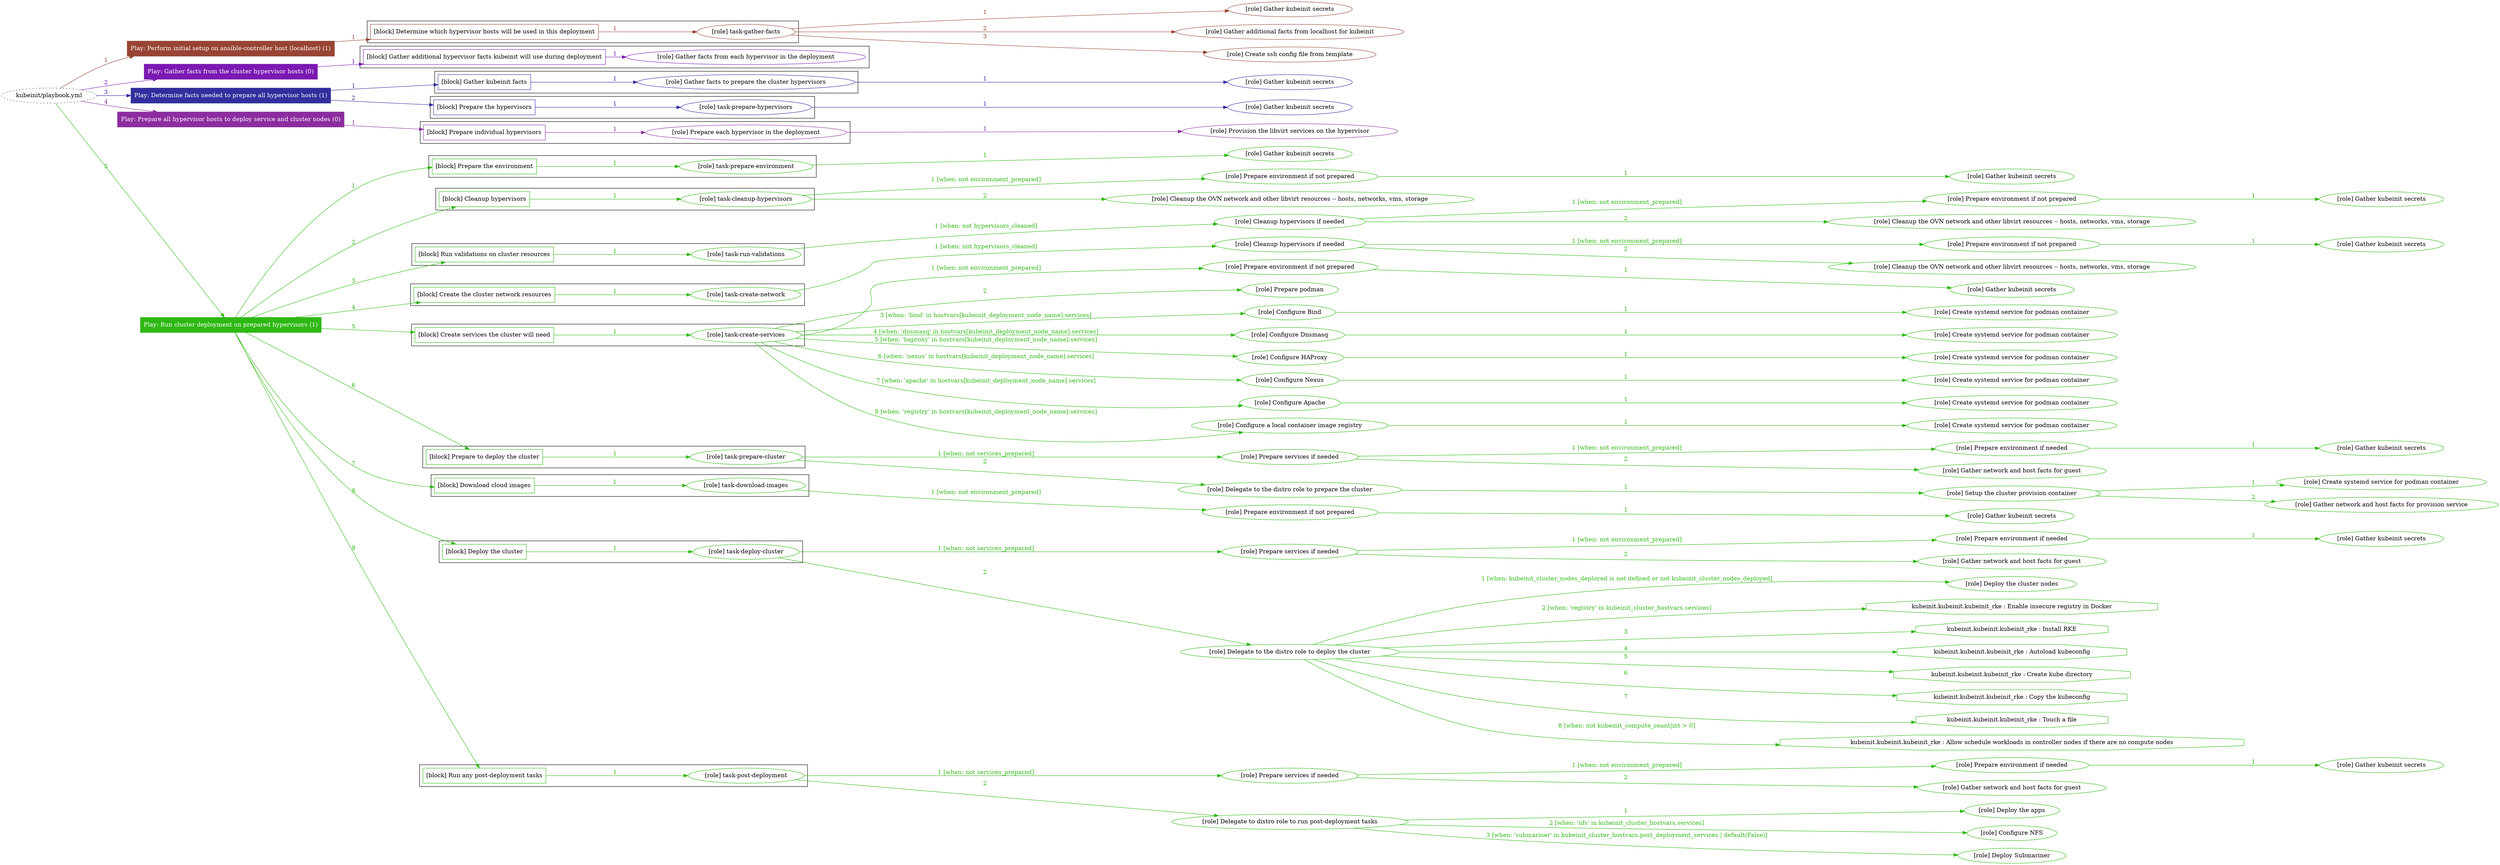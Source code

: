 digraph {
	graph [concentrate=true ordering=in rankdir=LR ratio=fill]
	edge [esep=5 sep=10]
	"kubeinit/playbook.yml" [URL="/home/runner/work/kubeinit/kubeinit/kubeinit/playbook.yml" id=playbook_7bf3ae26 style=dotted]
	play_822765d7 [label="Play: Perform initial setup on ansible-controller host (localhost) (1)" URL="/home/runner/work/kubeinit/kubeinit/kubeinit/playbook.yml" color="#984434" fontcolor="#ffffff" id=play_822765d7 shape=box style=filled tooltip=localhost]
	"kubeinit/playbook.yml" -> play_822765d7 [label="1 " color="#984434" fontcolor="#984434" id=edge_707c1a95 labeltooltip="1 " tooltip="1 "]
	subgraph "Gather kubeinit secrets" {
		role_5659953a [label="[role] Gather kubeinit secrets" URL="/home/runner/.ansible/collections/ansible_collections/kubeinit/kubeinit/roles/kubeinit_prepare/tasks/build_hypervisors_group.yml" color="#984434" id=role_5659953a tooltip="Gather kubeinit secrets"]
	}
	subgraph "Gather additional facts from localhost for kubeinit" {
		role_e5b82abc [label="[role] Gather additional facts from localhost for kubeinit" URL="/home/runner/.ansible/collections/ansible_collections/kubeinit/kubeinit/roles/kubeinit_prepare/tasks/build_hypervisors_group.yml" color="#984434" id=role_e5b82abc tooltip="Gather additional facts from localhost for kubeinit"]
	}
	subgraph "Create ssh config file from template" {
		role_b6ea9abd [label="[role] Create ssh config file from template" URL="/home/runner/.ansible/collections/ansible_collections/kubeinit/kubeinit/roles/kubeinit_prepare/tasks/build_hypervisors_group.yml" color="#984434" id=role_b6ea9abd tooltip="Create ssh config file from template"]
	}
	subgraph "task-gather-facts" {
		role_0cf06ae4 [label="[role] task-gather-facts" URL="/home/runner/work/kubeinit/kubeinit/kubeinit/playbook.yml" color="#984434" id=role_0cf06ae4 tooltip="task-gather-facts"]
		role_0cf06ae4 -> role_5659953a [label="1 " color="#984434" fontcolor="#984434" id=edge_2796cd61 labeltooltip="1 " tooltip="1 "]
		role_0cf06ae4 -> role_e5b82abc [label="2 " color="#984434" fontcolor="#984434" id=edge_a49305b9 labeltooltip="2 " tooltip="2 "]
		role_0cf06ae4 -> role_b6ea9abd [label="3 " color="#984434" fontcolor="#984434" id=edge_da5aaaba labeltooltip="3 " tooltip="3 "]
	}
	subgraph "Play: Perform initial setup on ansible-controller host (localhost) (1)" {
		play_822765d7 -> block_eb79b799 [label=1 color="#984434" fontcolor="#984434" id=edge_61fcd506 labeltooltip=1 tooltip=1]
		subgraph cluster_block_eb79b799 {
			block_eb79b799 [label="[block] Determine which hypervisor hosts will be used in this deployment" URL="/home/runner/work/kubeinit/kubeinit/kubeinit/playbook.yml" color="#984434" id=block_eb79b799 labeltooltip="Determine which hypervisor hosts will be used in this deployment" shape=box tooltip="Determine which hypervisor hosts will be used in this deployment"]
			block_eb79b799 -> role_0cf06ae4 [label="1 " color="#984434" fontcolor="#984434" id=edge_5b531d27 labeltooltip="1 " tooltip="1 "]
		}
	}
	play_71bed786 [label="Play: Gather facts from the cluster hypervisor hosts (0)" URL="/home/runner/work/kubeinit/kubeinit/kubeinit/playbook.yml" color="#7b19b3" fontcolor="#ffffff" id=play_71bed786 shape=box style=filled tooltip="Play: Gather facts from the cluster hypervisor hosts (0)"]
	"kubeinit/playbook.yml" -> play_71bed786 [label="2 " color="#7b19b3" fontcolor="#7b19b3" id=edge_1092fa7c labeltooltip="2 " tooltip="2 "]
	subgraph "Gather facts from each hypervisor in the deployment" {
		role_55b0519b [label="[role] Gather facts from each hypervisor in the deployment" URL="/home/runner/work/kubeinit/kubeinit/kubeinit/playbook.yml" color="#7b19b3" id=role_55b0519b tooltip="Gather facts from each hypervisor in the deployment"]
	}
	subgraph "Play: Gather facts from the cluster hypervisor hosts (0)" {
		play_71bed786 -> block_c5a12b3f [label=1 color="#7b19b3" fontcolor="#7b19b3" id=edge_d42995e7 labeltooltip=1 tooltip=1]
		subgraph cluster_block_c5a12b3f {
			block_c5a12b3f [label="[block] Gather additional hypervisor facts kubeinit will use during deployment" URL="/home/runner/work/kubeinit/kubeinit/kubeinit/playbook.yml" color="#7b19b3" id=block_c5a12b3f labeltooltip="Gather additional hypervisor facts kubeinit will use during deployment" shape=box tooltip="Gather additional hypervisor facts kubeinit will use during deployment"]
			block_c5a12b3f -> role_55b0519b [label="1 " color="#7b19b3" fontcolor="#7b19b3" id=edge_05c6867a labeltooltip="1 " tooltip="1 "]
		}
	}
	play_4bc45b15 [label="Play: Determine facts needed to prepare all hypervisor hosts (1)" URL="/home/runner/work/kubeinit/kubeinit/kubeinit/playbook.yml" color="#312f9d" fontcolor="#ffffff" id=play_4bc45b15 shape=box style=filled tooltip=localhost]
	"kubeinit/playbook.yml" -> play_4bc45b15 [label="3 " color="#312f9d" fontcolor="#312f9d" id=edge_fd67c970 labeltooltip="3 " tooltip="3 "]
	subgraph "Gather kubeinit secrets" {
		role_004fde13 [label="[role] Gather kubeinit secrets" URL="/home/runner/.ansible/collections/ansible_collections/kubeinit/kubeinit/roles/kubeinit_prepare/tasks/gather_kubeinit_facts.yml" color="#312f9d" id=role_004fde13 tooltip="Gather kubeinit secrets"]
	}
	subgraph "Gather facts to prepare the cluster hypervisors" {
		role_739dba73 [label="[role] Gather facts to prepare the cluster hypervisors" URL="/home/runner/work/kubeinit/kubeinit/kubeinit/playbook.yml" color="#312f9d" id=role_739dba73 tooltip="Gather facts to prepare the cluster hypervisors"]
		role_739dba73 -> role_004fde13 [label="1 " color="#312f9d" fontcolor="#312f9d" id=edge_666a5e7d labeltooltip="1 " tooltip="1 "]
	}
	subgraph "Gather kubeinit secrets" {
		role_67b56c1f [label="[role] Gather kubeinit secrets" URL="/home/runner/.ansible/collections/ansible_collections/kubeinit/kubeinit/roles/kubeinit_prepare/tasks/gather_kubeinit_facts.yml" color="#312f9d" id=role_67b56c1f tooltip="Gather kubeinit secrets"]
	}
	subgraph "task-prepare-hypervisors" {
		role_26125d4c [label="[role] task-prepare-hypervisors" URL="/home/runner/work/kubeinit/kubeinit/kubeinit/playbook.yml" color="#312f9d" id=role_26125d4c tooltip="task-prepare-hypervisors"]
		role_26125d4c -> role_67b56c1f [label="1 " color="#312f9d" fontcolor="#312f9d" id=edge_32097fef labeltooltip="1 " tooltip="1 "]
	}
	subgraph "Play: Determine facts needed to prepare all hypervisor hosts (1)" {
		play_4bc45b15 -> block_af86c4d7 [label=1 color="#312f9d" fontcolor="#312f9d" id=edge_aa252fe2 labeltooltip=1 tooltip=1]
		subgraph cluster_block_af86c4d7 {
			block_af86c4d7 [label="[block] Gather kubeinit facts" URL="/home/runner/work/kubeinit/kubeinit/kubeinit/playbook.yml" color="#312f9d" id=block_af86c4d7 labeltooltip="Gather kubeinit facts" shape=box tooltip="Gather kubeinit facts"]
			block_af86c4d7 -> role_739dba73 [label="1 " color="#312f9d" fontcolor="#312f9d" id=edge_58e6e885 labeltooltip="1 " tooltip="1 "]
		}
		play_4bc45b15 -> block_43bb15e0 [label=2 color="#312f9d" fontcolor="#312f9d" id=edge_8434be8b labeltooltip=2 tooltip=2]
		subgraph cluster_block_43bb15e0 {
			block_43bb15e0 [label="[block] Prepare the hypervisors" URL="/home/runner/work/kubeinit/kubeinit/kubeinit/playbook.yml" color="#312f9d" id=block_43bb15e0 labeltooltip="Prepare the hypervisors" shape=box tooltip="Prepare the hypervisors"]
			block_43bb15e0 -> role_26125d4c [label="1 " color="#312f9d" fontcolor="#312f9d" id=edge_52ceedc1 labeltooltip="1 " tooltip="1 "]
		}
	}
	play_e1887504 [label="Play: Prepare all hypervisor hosts to deploy service and cluster nodes (0)" URL="/home/runner/work/kubeinit/kubeinit/kubeinit/playbook.yml" color="#8c2d9f" fontcolor="#ffffff" id=play_e1887504 shape=box style=filled tooltip="Play: Prepare all hypervisor hosts to deploy service and cluster nodes (0)"]
	"kubeinit/playbook.yml" -> play_e1887504 [label="4 " color="#8c2d9f" fontcolor="#8c2d9f" id=edge_cbb065b3 labeltooltip="4 " tooltip="4 "]
	subgraph "Provision the libvirt services on the hypervisor" {
		role_63a1be7c [label="[role] Provision the libvirt services on the hypervisor" URL="/home/runner/.ansible/collections/ansible_collections/kubeinit/kubeinit/roles/kubeinit_prepare/tasks/prepare_hypervisor.yml" color="#8c2d9f" id=role_63a1be7c tooltip="Provision the libvirt services on the hypervisor"]
	}
	subgraph "Prepare each hypervisor in the deployment" {
		role_fedba0ab [label="[role] Prepare each hypervisor in the deployment" URL="/home/runner/work/kubeinit/kubeinit/kubeinit/playbook.yml" color="#8c2d9f" id=role_fedba0ab tooltip="Prepare each hypervisor in the deployment"]
		role_fedba0ab -> role_63a1be7c [label="1 " color="#8c2d9f" fontcolor="#8c2d9f" id=edge_b8a42d6d labeltooltip="1 " tooltip="1 "]
	}
	subgraph "Play: Prepare all hypervisor hosts to deploy service and cluster nodes (0)" {
		play_e1887504 -> block_89dc8167 [label=1 color="#8c2d9f" fontcolor="#8c2d9f" id=edge_aee43f15 labeltooltip=1 tooltip=1]
		subgraph cluster_block_89dc8167 {
			block_89dc8167 [label="[block] Prepare individual hypervisors" URL="/home/runner/work/kubeinit/kubeinit/kubeinit/playbook.yml" color="#8c2d9f" id=block_89dc8167 labeltooltip="Prepare individual hypervisors" shape=box tooltip="Prepare individual hypervisors"]
			block_89dc8167 -> role_fedba0ab [label="1 " color="#8c2d9f" fontcolor="#8c2d9f" id=edge_e0bcd46d labeltooltip="1 " tooltip="1 "]
		}
	}
	play_92a95f73 [label="Play: Run cluster deployment on prepared hypervisors (1)" URL="/home/runner/work/kubeinit/kubeinit/kubeinit/playbook.yml" color="#2eb814" fontcolor="#ffffff" id=play_92a95f73 shape=box style=filled tooltip=localhost]
	"kubeinit/playbook.yml" -> play_92a95f73 [label="5 " color="#2eb814" fontcolor="#2eb814" id=edge_11a2bc71 labeltooltip="5 " tooltip="5 "]
	subgraph "Gather kubeinit secrets" {
		role_62a145e8 [label="[role] Gather kubeinit secrets" URL="/home/runner/.ansible/collections/ansible_collections/kubeinit/kubeinit/roles/kubeinit_prepare/tasks/gather_kubeinit_facts.yml" color="#2eb814" id=role_62a145e8 tooltip="Gather kubeinit secrets"]
	}
	subgraph "task-prepare-environment" {
		role_fe79164c [label="[role] task-prepare-environment" URL="/home/runner/work/kubeinit/kubeinit/kubeinit/playbook.yml" color="#2eb814" id=role_fe79164c tooltip="task-prepare-environment"]
		role_fe79164c -> role_62a145e8 [label="1 " color="#2eb814" fontcolor="#2eb814" id=edge_68383540 labeltooltip="1 " tooltip="1 "]
	}
	subgraph "Gather kubeinit secrets" {
		role_b100c48f [label="[role] Gather kubeinit secrets" URL="/home/runner/.ansible/collections/ansible_collections/kubeinit/kubeinit/roles/kubeinit_prepare/tasks/gather_kubeinit_facts.yml" color="#2eb814" id=role_b100c48f tooltip="Gather kubeinit secrets"]
	}
	subgraph "Prepare environment if not prepared" {
		role_708ed0ed [label="[role] Prepare environment if not prepared" URL="/home/runner/.ansible/collections/ansible_collections/kubeinit/kubeinit/roles/kubeinit_prepare/tasks/cleanup_hypervisors.yml" color="#2eb814" id=role_708ed0ed tooltip="Prepare environment if not prepared"]
		role_708ed0ed -> role_b100c48f [label="1 " color="#2eb814" fontcolor="#2eb814" id=edge_7ca73001 labeltooltip="1 " tooltip="1 "]
	}
	subgraph "Cleanup the OVN network and other libvirt resources -- hosts, networks, vms, storage" {
		role_02c03abc [label="[role] Cleanup the OVN network and other libvirt resources -- hosts, networks, vms, storage" URL="/home/runner/.ansible/collections/ansible_collections/kubeinit/kubeinit/roles/kubeinit_prepare/tasks/cleanup_hypervisors.yml" color="#2eb814" id=role_02c03abc tooltip="Cleanup the OVN network and other libvirt resources -- hosts, networks, vms, storage"]
	}
	subgraph "task-cleanup-hypervisors" {
		role_1c09fcb7 [label="[role] task-cleanup-hypervisors" URL="/home/runner/work/kubeinit/kubeinit/kubeinit/playbook.yml" color="#2eb814" id=role_1c09fcb7 tooltip="task-cleanup-hypervisors"]
		role_1c09fcb7 -> role_708ed0ed [label="1 [when: not environment_prepared]" color="#2eb814" fontcolor="#2eb814" id=edge_84929aa0 labeltooltip="1 [when: not environment_prepared]" tooltip="1 [when: not environment_prepared]"]
		role_1c09fcb7 -> role_02c03abc [label="2 " color="#2eb814" fontcolor="#2eb814" id=edge_7f7d442c labeltooltip="2 " tooltip="2 "]
	}
	subgraph "Gather kubeinit secrets" {
		role_bdbc4c3c [label="[role] Gather kubeinit secrets" URL="/home/runner/.ansible/collections/ansible_collections/kubeinit/kubeinit/roles/kubeinit_prepare/tasks/gather_kubeinit_facts.yml" color="#2eb814" id=role_bdbc4c3c tooltip="Gather kubeinit secrets"]
	}
	subgraph "Prepare environment if not prepared" {
		role_da415974 [label="[role] Prepare environment if not prepared" URL="/home/runner/.ansible/collections/ansible_collections/kubeinit/kubeinit/roles/kubeinit_prepare/tasks/cleanup_hypervisors.yml" color="#2eb814" id=role_da415974 tooltip="Prepare environment if not prepared"]
		role_da415974 -> role_bdbc4c3c [label="1 " color="#2eb814" fontcolor="#2eb814" id=edge_1c3eaa4f labeltooltip="1 " tooltip="1 "]
	}
	subgraph "Cleanup the OVN network and other libvirt resources -- hosts, networks, vms, storage" {
		role_7683b007 [label="[role] Cleanup the OVN network and other libvirt resources -- hosts, networks, vms, storage" URL="/home/runner/.ansible/collections/ansible_collections/kubeinit/kubeinit/roles/kubeinit_prepare/tasks/cleanup_hypervisors.yml" color="#2eb814" id=role_7683b007 tooltip="Cleanup the OVN network and other libvirt resources -- hosts, networks, vms, storage"]
	}
	subgraph "Cleanup hypervisors if needed" {
		role_efdd652c [label="[role] Cleanup hypervisors if needed" URL="/home/runner/.ansible/collections/ansible_collections/kubeinit/kubeinit/roles/kubeinit_validations/tasks/main.yml" color="#2eb814" id=role_efdd652c tooltip="Cleanup hypervisors if needed"]
		role_efdd652c -> role_da415974 [label="1 [when: not environment_prepared]" color="#2eb814" fontcolor="#2eb814" id=edge_3af1d58d labeltooltip="1 [when: not environment_prepared]" tooltip="1 [when: not environment_prepared]"]
		role_efdd652c -> role_7683b007 [label="2 " color="#2eb814" fontcolor="#2eb814" id=edge_b32ecaa6 labeltooltip="2 " tooltip="2 "]
	}
	subgraph "task-run-validations" {
		role_b49c7d13 [label="[role] task-run-validations" URL="/home/runner/work/kubeinit/kubeinit/kubeinit/playbook.yml" color="#2eb814" id=role_b49c7d13 tooltip="task-run-validations"]
		role_b49c7d13 -> role_efdd652c [label="1 [when: not hypervisors_cleaned]" color="#2eb814" fontcolor="#2eb814" id=edge_3caa52af labeltooltip="1 [when: not hypervisors_cleaned]" tooltip="1 [when: not hypervisors_cleaned]"]
	}
	subgraph "Gather kubeinit secrets" {
		role_0288a985 [label="[role] Gather kubeinit secrets" URL="/home/runner/.ansible/collections/ansible_collections/kubeinit/kubeinit/roles/kubeinit_prepare/tasks/gather_kubeinit_facts.yml" color="#2eb814" id=role_0288a985 tooltip="Gather kubeinit secrets"]
	}
	subgraph "Prepare environment if not prepared" {
		role_46eb8c02 [label="[role] Prepare environment if not prepared" URL="/home/runner/.ansible/collections/ansible_collections/kubeinit/kubeinit/roles/kubeinit_prepare/tasks/cleanup_hypervisors.yml" color="#2eb814" id=role_46eb8c02 tooltip="Prepare environment if not prepared"]
		role_46eb8c02 -> role_0288a985 [label="1 " color="#2eb814" fontcolor="#2eb814" id=edge_6dafd3d0 labeltooltip="1 " tooltip="1 "]
	}
	subgraph "Cleanup the OVN network and other libvirt resources -- hosts, networks, vms, storage" {
		role_14dcc9d2 [label="[role] Cleanup the OVN network and other libvirt resources -- hosts, networks, vms, storage" URL="/home/runner/.ansible/collections/ansible_collections/kubeinit/kubeinit/roles/kubeinit_prepare/tasks/cleanup_hypervisors.yml" color="#2eb814" id=role_14dcc9d2 tooltip="Cleanup the OVN network and other libvirt resources -- hosts, networks, vms, storage"]
	}
	subgraph "Cleanup hypervisors if needed" {
		role_0523e951 [label="[role] Cleanup hypervisors if needed" URL="/home/runner/.ansible/collections/ansible_collections/kubeinit/kubeinit/roles/kubeinit_libvirt/tasks/create_network.yml" color="#2eb814" id=role_0523e951 tooltip="Cleanup hypervisors if needed"]
		role_0523e951 -> role_46eb8c02 [label="1 [when: not environment_prepared]" color="#2eb814" fontcolor="#2eb814" id=edge_3694b838 labeltooltip="1 [when: not environment_prepared]" tooltip="1 [when: not environment_prepared]"]
		role_0523e951 -> role_14dcc9d2 [label="2 " color="#2eb814" fontcolor="#2eb814" id=edge_f72de19b labeltooltip="2 " tooltip="2 "]
	}
	subgraph "task-create-network" {
		role_85b368f8 [label="[role] task-create-network" URL="/home/runner/work/kubeinit/kubeinit/kubeinit/playbook.yml" color="#2eb814" id=role_85b368f8 tooltip="task-create-network"]
		role_85b368f8 -> role_0523e951 [label="1 [when: not hypervisors_cleaned]" color="#2eb814" fontcolor="#2eb814" id=edge_f2e57f9f labeltooltip="1 [when: not hypervisors_cleaned]" tooltip="1 [when: not hypervisors_cleaned]"]
	}
	subgraph "Gather kubeinit secrets" {
		role_d4a4c694 [label="[role] Gather kubeinit secrets" URL="/home/runner/.ansible/collections/ansible_collections/kubeinit/kubeinit/roles/kubeinit_prepare/tasks/gather_kubeinit_facts.yml" color="#2eb814" id=role_d4a4c694 tooltip="Gather kubeinit secrets"]
	}
	subgraph "Prepare environment if not prepared" {
		role_12e84f2d [label="[role] Prepare environment if not prepared" URL="/home/runner/.ansible/collections/ansible_collections/kubeinit/kubeinit/roles/kubeinit_services/tasks/main.yml" color="#2eb814" id=role_12e84f2d tooltip="Prepare environment if not prepared"]
		role_12e84f2d -> role_d4a4c694 [label="1 " color="#2eb814" fontcolor="#2eb814" id=edge_f9b8bbd2 labeltooltip="1 " tooltip="1 "]
	}
	subgraph "Prepare podman" {
		role_3e9709f9 [label="[role] Prepare podman" URL="/home/runner/.ansible/collections/ansible_collections/kubeinit/kubeinit/roles/kubeinit_services/tasks/00_create_service_pod.yml" color="#2eb814" id=role_3e9709f9 tooltip="Prepare podman"]
	}
	subgraph "Create systemd service for podman container" {
		role_d27c9238 [label="[role] Create systemd service for podman container" URL="/home/runner/.ansible/collections/ansible_collections/kubeinit/kubeinit/roles/kubeinit_bind/tasks/main.yml" color="#2eb814" id=role_d27c9238 tooltip="Create systemd service for podman container"]
	}
	subgraph "Configure Bind" {
		role_2c8aee07 [label="[role] Configure Bind" URL="/home/runner/.ansible/collections/ansible_collections/kubeinit/kubeinit/roles/kubeinit_services/tasks/start_services_containers.yml" color="#2eb814" id=role_2c8aee07 tooltip="Configure Bind"]
		role_2c8aee07 -> role_d27c9238 [label="1 " color="#2eb814" fontcolor="#2eb814" id=edge_d6d9eaa3 labeltooltip="1 " tooltip="1 "]
	}
	subgraph "Create systemd service for podman container" {
		role_e8cc25c6 [label="[role] Create systemd service for podman container" URL="/home/runner/.ansible/collections/ansible_collections/kubeinit/kubeinit/roles/kubeinit_dnsmasq/tasks/main.yml" color="#2eb814" id=role_e8cc25c6 tooltip="Create systemd service for podman container"]
	}
	subgraph "Configure Dnsmasq" {
		role_a5daaa2b [label="[role] Configure Dnsmasq" URL="/home/runner/.ansible/collections/ansible_collections/kubeinit/kubeinit/roles/kubeinit_services/tasks/start_services_containers.yml" color="#2eb814" id=role_a5daaa2b tooltip="Configure Dnsmasq"]
		role_a5daaa2b -> role_e8cc25c6 [label="1 " color="#2eb814" fontcolor="#2eb814" id=edge_d8452adf labeltooltip="1 " tooltip="1 "]
	}
	subgraph "Create systemd service for podman container" {
		role_bb22146c [label="[role] Create systemd service for podman container" URL="/home/runner/.ansible/collections/ansible_collections/kubeinit/kubeinit/roles/kubeinit_haproxy/tasks/main.yml" color="#2eb814" id=role_bb22146c tooltip="Create systemd service for podman container"]
	}
	subgraph "Configure HAProxy" {
		role_5b19d3d5 [label="[role] Configure HAProxy" URL="/home/runner/.ansible/collections/ansible_collections/kubeinit/kubeinit/roles/kubeinit_services/tasks/start_services_containers.yml" color="#2eb814" id=role_5b19d3d5 tooltip="Configure HAProxy"]
		role_5b19d3d5 -> role_bb22146c [label="1 " color="#2eb814" fontcolor="#2eb814" id=edge_5ed40b3e labeltooltip="1 " tooltip="1 "]
	}
	subgraph "Create systemd service for podman container" {
		role_af2d5727 [label="[role] Create systemd service for podman container" URL="/home/runner/.ansible/collections/ansible_collections/kubeinit/kubeinit/roles/kubeinit_nexus/tasks/main.yml" color="#2eb814" id=role_af2d5727 tooltip="Create systemd service for podman container"]
	}
	subgraph "Configure Nexus" {
		role_1b33530e [label="[role] Configure Nexus" URL="/home/runner/.ansible/collections/ansible_collections/kubeinit/kubeinit/roles/kubeinit_services/tasks/start_services_containers.yml" color="#2eb814" id=role_1b33530e tooltip="Configure Nexus"]
		role_1b33530e -> role_af2d5727 [label="1 " color="#2eb814" fontcolor="#2eb814" id=edge_2a978b44 labeltooltip="1 " tooltip="1 "]
	}
	subgraph "Create systemd service for podman container" {
		role_d5c880fc [label="[role] Create systemd service for podman container" URL="/home/runner/.ansible/collections/ansible_collections/kubeinit/kubeinit/roles/kubeinit_apache/tasks/main.yml" color="#2eb814" id=role_d5c880fc tooltip="Create systemd service for podman container"]
	}
	subgraph "Configure Apache" {
		role_e7ab1ce0 [label="[role] Configure Apache" URL="/home/runner/.ansible/collections/ansible_collections/kubeinit/kubeinit/roles/kubeinit_services/tasks/start_services_containers.yml" color="#2eb814" id=role_e7ab1ce0 tooltip="Configure Apache"]
		role_e7ab1ce0 -> role_d5c880fc [label="1 " color="#2eb814" fontcolor="#2eb814" id=edge_b1a31aee labeltooltip="1 " tooltip="1 "]
	}
	subgraph "Create systemd service for podman container" {
		role_7935ba95 [label="[role] Create systemd service for podman container" URL="/home/runner/.ansible/collections/ansible_collections/kubeinit/kubeinit/roles/kubeinit_registry/tasks/main.yml" color="#2eb814" id=role_7935ba95 tooltip="Create systemd service for podman container"]
	}
	subgraph "Configure a local container image registry" {
		role_84ad2565 [label="[role] Configure a local container image registry" URL="/home/runner/.ansible/collections/ansible_collections/kubeinit/kubeinit/roles/kubeinit_services/tasks/start_services_containers.yml" color="#2eb814" id=role_84ad2565 tooltip="Configure a local container image registry"]
		role_84ad2565 -> role_7935ba95 [label="1 " color="#2eb814" fontcolor="#2eb814" id=edge_d0d0483c labeltooltip="1 " tooltip="1 "]
	}
	subgraph "task-create-services" {
		role_7d3fe98d [label="[role] task-create-services" URL="/home/runner/work/kubeinit/kubeinit/kubeinit/playbook.yml" color="#2eb814" id=role_7d3fe98d tooltip="task-create-services"]
		role_7d3fe98d -> role_12e84f2d [label="1 [when: not environment_prepared]" color="#2eb814" fontcolor="#2eb814" id=edge_bf696f04 labeltooltip="1 [when: not environment_prepared]" tooltip="1 [when: not environment_prepared]"]
		role_7d3fe98d -> role_3e9709f9 [label="2 " color="#2eb814" fontcolor="#2eb814" id=edge_95f04e47 labeltooltip="2 " tooltip="2 "]
		role_7d3fe98d -> role_2c8aee07 [label="3 [when: 'bind' in hostvars[kubeinit_deployment_node_name].services]" color="#2eb814" fontcolor="#2eb814" id=edge_73d77bfb labeltooltip="3 [when: 'bind' in hostvars[kubeinit_deployment_node_name].services]" tooltip="3 [when: 'bind' in hostvars[kubeinit_deployment_node_name].services]"]
		role_7d3fe98d -> role_a5daaa2b [label="4 [when: 'dnsmasq' in hostvars[kubeinit_deployment_node_name].services]" color="#2eb814" fontcolor="#2eb814" id=edge_a81ff8e2 labeltooltip="4 [when: 'dnsmasq' in hostvars[kubeinit_deployment_node_name].services]" tooltip="4 [when: 'dnsmasq' in hostvars[kubeinit_deployment_node_name].services]"]
		role_7d3fe98d -> role_5b19d3d5 [label="5 [when: 'haproxy' in hostvars[kubeinit_deployment_node_name].services]" color="#2eb814" fontcolor="#2eb814" id=edge_43458041 labeltooltip="5 [when: 'haproxy' in hostvars[kubeinit_deployment_node_name].services]" tooltip="5 [when: 'haproxy' in hostvars[kubeinit_deployment_node_name].services]"]
		role_7d3fe98d -> role_1b33530e [label="6 [when: 'nexus' in hostvars[kubeinit_deployment_node_name].services]" color="#2eb814" fontcolor="#2eb814" id=edge_71153143 labeltooltip="6 [when: 'nexus' in hostvars[kubeinit_deployment_node_name].services]" tooltip="6 [when: 'nexus' in hostvars[kubeinit_deployment_node_name].services]"]
		role_7d3fe98d -> role_e7ab1ce0 [label="7 [when: 'apache' in hostvars[kubeinit_deployment_node_name].services]" color="#2eb814" fontcolor="#2eb814" id=edge_87a28b6a labeltooltip="7 [when: 'apache' in hostvars[kubeinit_deployment_node_name].services]" tooltip="7 [when: 'apache' in hostvars[kubeinit_deployment_node_name].services]"]
		role_7d3fe98d -> role_84ad2565 [label="8 [when: 'registry' in hostvars[kubeinit_deployment_node_name].services]" color="#2eb814" fontcolor="#2eb814" id=edge_8ee6fca7 labeltooltip="8 [when: 'registry' in hostvars[kubeinit_deployment_node_name].services]" tooltip="8 [when: 'registry' in hostvars[kubeinit_deployment_node_name].services]"]
	}
	subgraph "Gather kubeinit secrets" {
		role_636fde8d [label="[role] Gather kubeinit secrets" URL="/home/runner/.ansible/collections/ansible_collections/kubeinit/kubeinit/roles/kubeinit_prepare/tasks/gather_kubeinit_facts.yml" color="#2eb814" id=role_636fde8d tooltip="Gather kubeinit secrets"]
	}
	subgraph "Prepare environment if needed" {
		role_ac94d9ae [label="[role] Prepare environment if needed" URL="/home/runner/.ansible/collections/ansible_collections/kubeinit/kubeinit/roles/kubeinit_services/tasks/prepare_services.yml" color="#2eb814" id=role_ac94d9ae tooltip="Prepare environment if needed"]
		role_ac94d9ae -> role_636fde8d [label="1 " color="#2eb814" fontcolor="#2eb814" id=edge_9f298132 labeltooltip="1 " tooltip="1 "]
	}
	subgraph "Gather network and host facts for guest" {
		role_6a5736e1 [label="[role] Gather network and host facts for guest" URL="/home/runner/.ansible/collections/ansible_collections/kubeinit/kubeinit/roles/kubeinit_services/tasks/prepare_services.yml" color="#2eb814" id=role_6a5736e1 tooltip="Gather network and host facts for guest"]
	}
	subgraph "Prepare services if needed" {
		role_14d48968 [label="[role] Prepare services if needed" URL="/home/runner/.ansible/collections/ansible_collections/kubeinit/kubeinit/roles/kubeinit_prepare/tasks/prepare_cluster.yml" color="#2eb814" id=role_14d48968 tooltip="Prepare services if needed"]
		role_14d48968 -> role_ac94d9ae [label="1 [when: not environment_prepared]" color="#2eb814" fontcolor="#2eb814" id=edge_17021045 labeltooltip="1 [when: not environment_prepared]" tooltip="1 [when: not environment_prepared]"]
		role_14d48968 -> role_6a5736e1 [label="2 " color="#2eb814" fontcolor="#2eb814" id=edge_ee6f5800 labeltooltip="2 " tooltip="2 "]
	}
	subgraph "Create systemd service for podman container" {
		role_855713ff [label="[role] Create systemd service for podman container" URL="/home/runner/.ansible/collections/ansible_collections/kubeinit/kubeinit/roles/kubeinit_services/tasks/create_provision_container.yml" color="#2eb814" id=role_855713ff tooltip="Create systemd service for podman container"]
	}
	subgraph "Gather network and host facts for provision service" {
		role_f51a86c0 [label="[role] Gather network and host facts for provision service" URL="/home/runner/.ansible/collections/ansible_collections/kubeinit/kubeinit/roles/kubeinit_services/tasks/create_provision_container.yml" color="#2eb814" id=role_f51a86c0 tooltip="Gather network and host facts for provision service"]
	}
	subgraph "Setup the cluster provision container" {
		role_90a4d9ae [label="[role] Setup the cluster provision container" URL="/home/runner/.ansible/collections/ansible_collections/kubeinit/kubeinit/roles/kubeinit_rke/tasks/prepare_cluster.yml" color="#2eb814" id=role_90a4d9ae tooltip="Setup the cluster provision container"]
		role_90a4d9ae -> role_855713ff [label="1 " color="#2eb814" fontcolor="#2eb814" id=edge_a47a8777 labeltooltip="1 " tooltip="1 "]
		role_90a4d9ae -> role_f51a86c0 [label="2 " color="#2eb814" fontcolor="#2eb814" id=edge_cd5c4fe6 labeltooltip="2 " tooltip="2 "]
	}
	subgraph "Delegate to the distro role to prepare the cluster" {
		role_e75815db [label="[role] Delegate to the distro role to prepare the cluster" URL="/home/runner/.ansible/collections/ansible_collections/kubeinit/kubeinit/roles/kubeinit_prepare/tasks/prepare_cluster.yml" color="#2eb814" id=role_e75815db tooltip="Delegate to the distro role to prepare the cluster"]
		role_e75815db -> role_90a4d9ae [label="1 " color="#2eb814" fontcolor="#2eb814" id=edge_52fb3590 labeltooltip="1 " tooltip="1 "]
	}
	subgraph "task-prepare-cluster" {
		role_01417969 [label="[role] task-prepare-cluster" URL="/home/runner/work/kubeinit/kubeinit/kubeinit/playbook.yml" color="#2eb814" id=role_01417969 tooltip="task-prepare-cluster"]
		role_01417969 -> role_14d48968 [label="1 [when: not services_prepared]" color="#2eb814" fontcolor="#2eb814" id=edge_e8e231db labeltooltip="1 [when: not services_prepared]" tooltip="1 [when: not services_prepared]"]
		role_01417969 -> role_e75815db [label="2 " color="#2eb814" fontcolor="#2eb814" id=edge_a08ed1ac labeltooltip="2 " tooltip="2 "]
	}
	subgraph "Gather kubeinit secrets" {
		role_4e266d64 [label="[role] Gather kubeinit secrets" URL="/home/runner/.ansible/collections/ansible_collections/kubeinit/kubeinit/roles/kubeinit_prepare/tasks/gather_kubeinit_facts.yml" color="#2eb814" id=role_4e266d64 tooltip="Gather kubeinit secrets"]
	}
	subgraph "Prepare environment if not prepared" {
		role_6916a001 [label="[role] Prepare environment if not prepared" URL="/home/runner/.ansible/collections/ansible_collections/kubeinit/kubeinit/roles/kubeinit_libvirt/tasks/download_cloud_images.yml" color="#2eb814" id=role_6916a001 tooltip="Prepare environment if not prepared"]
		role_6916a001 -> role_4e266d64 [label="1 " color="#2eb814" fontcolor="#2eb814" id=edge_f221dc49 labeltooltip="1 " tooltip="1 "]
	}
	subgraph "task-download-images" {
		role_73cb766a [label="[role] task-download-images" URL="/home/runner/work/kubeinit/kubeinit/kubeinit/playbook.yml" color="#2eb814" id=role_73cb766a tooltip="task-download-images"]
		role_73cb766a -> role_6916a001 [label="1 [when: not environment_prepared]" color="#2eb814" fontcolor="#2eb814" id=edge_dc846d81 labeltooltip="1 [when: not environment_prepared]" tooltip="1 [when: not environment_prepared]"]
	}
	subgraph "Gather kubeinit secrets" {
		role_b24535d0 [label="[role] Gather kubeinit secrets" URL="/home/runner/.ansible/collections/ansible_collections/kubeinit/kubeinit/roles/kubeinit_prepare/tasks/gather_kubeinit_facts.yml" color="#2eb814" id=role_b24535d0 tooltip="Gather kubeinit secrets"]
	}
	subgraph "Prepare environment if needed" {
		role_e268376d [label="[role] Prepare environment if needed" URL="/home/runner/.ansible/collections/ansible_collections/kubeinit/kubeinit/roles/kubeinit_services/tasks/prepare_services.yml" color="#2eb814" id=role_e268376d tooltip="Prepare environment if needed"]
		role_e268376d -> role_b24535d0 [label="1 " color="#2eb814" fontcolor="#2eb814" id=edge_27ef6584 labeltooltip="1 " tooltip="1 "]
	}
	subgraph "Gather network and host facts for guest" {
		role_e095f044 [label="[role] Gather network and host facts for guest" URL="/home/runner/.ansible/collections/ansible_collections/kubeinit/kubeinit/roles/kubeinit_services/tasks/prepare_services.yml" color="#2eb814" id=role_e095f044 tooltip="Gather network and host facts for guest"]
	}
	subgraph "Prepare services if needed" {
		role_e22fe618 [label="[role] Prepare services if needed" URL="/home/runner/.ansible/collections/ansible_collections/kubeinit/kubeinit/roles/kubeinit_prepare/tasks/deploy_cluster.yml" color="#2eb814" id=role_e22fe618 tooltip="Prepare services if needed"]
		role_e22fe618 -> role_e268376d [label="1 [when: not environment_prepared]" color="#2eb814" fontcolor="#2eb814" id=edge_5323c7b2 labeltooltip="1 [when: not environment_prepared]" tooltip="1 [when: not environment_prepared]"]
		role_e22fe618 -> role_e095f044 [label="2 " color="#2eb814" fontcolor="#2eb814" id=edge_e08c0674 labeltooltip="2 " tooltip="2 "]
	}
	subgraph "Deploy the cluster nodes" {
		role_14c7f5c3 [label="[role] Deploy the cluster nodes" URL="/home/runner/.ansible/collections/ansible_collections/kubeinit/kubeinit/roles/kubeinit_rke/tasks/main.yml" color="#2eb814" id=role_14c7f5c3 tooltip="Deploy the cluster nodes"]
	}
	subgraph "Delegate to the distro role to deploy the cluster" {
		role_c1c243d1 [label="[role] Delegate to the distro role to deploy the cluster" URL="/home/runner/.ansible/collections/ansible_collections/kubeinit/kubeinit/roles/kubeinit_prepare/tasks/deploy_cluster.yml" color="#2eb814" id=role_c1c243d1 tooltip="Delegate to the distro role to deploy the cluster"]
		role_c1c243d1 -> role_14c7f5c3 [label="1 [when: kubeinit_cluster_nodes_deployed is not defined or not kubeinit_cluster_nodes_deployed]" color="#2eb814" fontcolor="#2eb814" id=edge_146d1590 labeltooltip="1 [when: kubeinit_cluster_nodes_deployed is not defined or not kubeinit_cluster_nodes_deployed]" tooltip="1 [when: kubeinit_cluster_nodes_deployed is not defined or not kubeinit_cluster_nodes_deployed]"]
		task_283bd648 [label="kubeinit.kubeinit.kubeinit_rke : Enable insecure registry in Docker" URL="/home/runner/.ansible/collections/ansible_collections/kubeinit/kubeinit/roles/kubeinit_rke/tasks/main.yml" color="#2eb814" id=task_283bd648 shape=octagon tooltip="kubeinit.kubeinit.kubeinit_rke : Enable insecure registry in Docker"]
		role_c1c243d1 -> task_283bd648 [label="2 [when: 'registry' in kubeinit_cluster_hostvars.services]" color="#2eb814" fontcolor="#2eb814" id=edge_96f2164d labeltooltip="2 [when: 'registry' in kubeinit_cluster_hostvars.services]" tooltip="2 [when: 'registry' in kubeinit_cluster_hostvars.services]"]
		task_0771d882 [label="kubeinit.kubeinit.kubeinit_rke : Install RKE" URL="/home/runner/.ansible/collections/ansible_collections/kubeinit/kubeinit/roles/kubeinit_rke/tasks/main.yml" color="#2eb814" id=task_0771d882 shape=octagon tooltip="kubeinit.kubeinit.kubeinit_rke : Install RKE"]
		role_c1c243d1 -> task_0771d882 [label="3 " color="#2eb814" fontcolor="#2eb814" id=edge_781da55f labeltooltip="3 " tooltip="3 "]
		task_5eff95bd [label="kubeinit.kubeinit.kubeinit_rke : Autoload kubeconfig" URL="/home/runner/.ansible/collections/ansible_collections/kubeinit/kubeinit/roles/kubeinit_rke/tasks/main.yml" color="#2eb814" id=task_5eff95bd shape=octagon tooltip="kubeinit.kubeinit.kubeinit_rke : Autoload kubeconfig"]
		role_c1c243d1 -> task_5eff95bd [label="4 " color="#2eb814" fontcolor="#2eb814" id=edge_2b83c58e labeltooltip="4 " tooltip="4 "]
		task_523d5185 [label="kubeinit.kubeinit.kubeinit_rke : Create kube directory" URL="/home/runner/.ansible/collections/ansible_collections/kubeinit/kubeinit/roles/kubeinit_rke/tasks/main.yml" color="#2eb814" id=task_523d5185 shape=octagon tooltip="kubeinit.kubeinit.kubeinit_rke : Create kube directory"]
		role_c1c243d1 -> task_523d5185 [label="5 " color="#2eb814" fontcolor="#2eb814" id=edge_48ce7585 labeltooltip="5 " tooltip="5 "]
		task_10b0cf04 [label="kubeinit.kubeinit.kubeinit_rke : Copy the kubeconfig" URL="/home/runner/.ansible/collections/ansible_collections/kubeinit/kubeinit/roles/kubeinit_rke/tasks/main.yml" color="#2eb814" id=task_10b0cf04 shape=octagon tooltip="kubeinit.kubeinit.kubeinit_rke : Copy the kubeconfig"]
		role_c1c243d1 -> task_10b0cf04 [label="6 " color="#2eb814" fontcolor="#2eb814" id=edge_a725253d labeltooltip="6 " tooltip="6 "]
		task_f9b4fd6a [label="kubeinit.kubeinit.kubeinit_rke : Touch a file" URL="/home/runner/.ansible/collections/ansible_collections/kubeinit/kubeinit/roles/kubeinit_rke/tasks/main.yml" color="#2eb814" id=task_f9b4fd6a shape=octagon tooltip="kubeinit.kubeinit.kubeinit_rke : Touch a file"]
		role_c1c243d1 -> task_f9b4fd6a [label="7 " color="#2eb814" fontcolor="#2eb814" id=edge_355dc863 labeltooltip="7 " tooltip="7 "]
		task_6a05734c [label="kubeinit.kubeinit.kubeinit_rke : Allow schedule workloads in controller nodes if there are no compute nodes" URL="/home/runner/.ansible/collections/ansible_collections/kubeinit/kubeinit/roles/kubeinit_rke/tasks/main.yml" color="#2eb814" id=task_6a05734c shape=octagon tooltip="kubeinit.kubeinit.kubeinit_rke : Allow schedule workloads in controller nodes if there are no compute nodes"]
		role_c1c243d1 -> task_6a05734c [label="8 [when: not kubeinit_compute_count|int > 0]" color="#2eb814" fontcolor="#2eb814" id=edge_2e51c4de labeltooltip="8 [when: not kubeinit_compute_count|int > 0]" tooltip="8 [when: not kubeinit_compute_count|int > 0]"]
	}
	subgraph "task-deploy-cluster" {
		role_ceda4e0c [label="[role] task-deploy-cluster" URL="/home/runner/work/kubeinit/kubeinit/kubeinit/playbook.yml" color="#2eb814" id=role_ceda4e0c tooltip="task-deploy-cluster"]
		role_ceda4e0c -> role_e22fe618 [label="1 [when: not services_prepared]" color="#2eb814" fontcolor="#2eb814" id=edge_a5080242 labeltooltip="1 [when: not services_prepared]" tooltip="1 [when: not services_prepared]"]
		role_ceda4e0c -> role_c1c243d1 [label="2 " color="#2eb814" fontcolor="#2eb814" id=edge_924d4bbb labeltooltip="2 " tooltip="2 "]
	}
	subgraph "Gather kubeinit secrets" {
		role_108560aa [label="[role] Gather kubeinit secrets" URL="/home/runner/.ansible/collections/ansible_collections/kubeinit/kubeinit/roles/kubeinit_prepare/tasks/gather_kubeinit_facts.yml" color="#2eb814" id=role_108560aa tooltip="Gather kubeinit secrets"]
	}
	subgraph "Prepare environment if needed" {
		role_6beb7855 [label="[role] Prepare environment if needed" URL="/home/runner/.ansible/collections/ansible_collections/kubeinit/kubeinit/roles/kubeinit_services/tasks/prepare_services.yml" color="#2eb814" id=role_6beb7855 tooltip="Prepare environment if needed"]
		role_6beb7855 -> role_108560aa [label="1 " color="#2eb814" fontcolor="#2eb814" id=edge_75ebc5e5 labeltooltip="1 " tooltip="1 "]
	}
	subgraph "Gather network and host facts for guest" {
		role_5d9c7bda [label="[role] Gather network and host facts for guest" URL="/home/runner/.ansible/collections/ansible_collections/kubeinit/kubeinit/roles/kubeinit_services/tasks/prepare_services.yml" color="#2eb814" id=role_5d9c7bda tooltip="Gather network and host facts for guest"]
	}
	subgraph "Prepare services if needed" {
		role_9f90e72e [label="[role] Prepare services if needed" URL="/home/runner/.ansible/collections/ansible_collections/kubeinit/kubeinit/roles/kubeinit_prepare/tasks/post_deployment.yml" color="#2eb814" id=role_9f90e72e tooltip="Prepare services if needed"]
		role_9f90e72e -> role_6beb7855 [label="1 [when: not environment_prepared]" color="#2eb814" fontcolor="#2eb814" id=edge_96c506c4 labeltooltip="1 [when: not environment_prepared]" tooltip="1 [when: not environment_prepared]"]
		role_9f90e72e -> role_5d9c7bda [label="2 " color="#2eb814" fontcolor="#2eb814" id=edge_3976f5ce labeltooltip="2 " tooltip="2 "]
	}
	subgraph "Deploy the apps" {
		role_1d195788 [label="[role] Deploy the apps" URL="/home/runner/.ansible/collections/ansible_collections/kubeinit/kubeinit/roles/kubeinit_rke/tasks/post_deployment_tasks.yml" color="#2eb814" id=role_1d195788 tooltip="Deploy the apps"]
	}
	subgraph "Configure NFS" {
		role_fa593078 [label="[role] Configure NFS" URL="/home/runner/.ansible/collections/ansible_collections/kubeinit/kubeinit/roles/kubeinit_rke/tasks/post_deployment_tasks.yml" color="#2eb814" id=role_fa593078 tooltip="Configure NFS"]
	}
	subgraph "Deploy Submariner" {
		role_e887963d [label="[role] Deploy Submariner" URL="/home/runner/.ansible/collections/ansible_collections/kubeinit/kubeinit/roles/kubeinit_rke/tasks/post_deployment_tasks.yml" color="#2eb814" id=role_e887963d tooltip="Deploy Submariner"]
	}
	subgraph "Delegate to distro role to run post-deployment tasks" {
		role_dd7275b0 [label="[role] Delegate to distro role to run post-deployment tasks" URL="/home/runner/.ansible/collections/ansible_collections/kubeinit/kubeinit/roles/kubeinit_prepare/tasks/post_deployment.yml" color="#2eb814" id=role_dd7275b0 tooltip="Delegate to distro role to run post-deployment tasks"]
		role_dd7275b0 -> role_1d195788 [label="1 " color="#2eb814" fontcolor="#2eb814" id=edge_38ed2d40 labeltooltip="1 " tooltip="1 "]
		role_dd7275b0 -> role_fa593078 [label="2 [when: 'nfs' in kubeinit_cluster_hostvars.services]" color="#2eb814" fontcolor="#2eb814" id=edge_d8ae4d1b labeltooltip="2 [when: 'nfs' in kubeinit_cluster_hostvars.services]" tooltip="2 [when: 'nfs' in kubeinit_cluster_hostvars.services]"]
		role_dd7275b0 -> role_e887963d [label="3 [when: 'submariner' in kubeinit_cluster_hostvars.post_deployment_services | default(False)]" color="#2eb814" fontcolor="#2eb814" id=edge_a3a7a033 labeltooltip="3 [when: 'submariner' in kubeinit_cluster_hostvars.post_deployment_services | default(False)]" tooltip="3 [when: 'submariner' in kubeinit_cluster_hostvars.post_deployment_services | default(False)]"]
	}
	subgraph "task-post-deployment" {
		role_423965bc [label="[role] task-post-deployment" URL="/home/runner/work/kubeinit/kubeinit/kubeinit/playbook.yml" color="#2eb814" id=role_423965bc tooltip="task-post-deployment"]
		role_423965bc -> role_9f90e72e [label="1 [when: not services_prepared]" color="#2eb814" fontcolor="#2eb814" id=edge_bcfd0968 labeltooltip="1 [when: not services_prepared]" tooltip="1 [when: not services_prepared]"]
		role_423965bc -> role_dd7275b0 [label="2 " color="#2eb814" fontcolor="#2eb814" id=edge_527fcc9e labeltooltip="2 " tooltip="2 "]
	}
	subgraph "Play: Run cluster deployment on prepared hypervisors (1)" {
		play_92a95f73 -> block_e65f5037 [label=1 color="#2eb814" fontcolor="#2eb814" id=edge_0d671362 labeltooltip=1 tooltip=1]
		subgraph cluster_block_e65f5037 {
			block_e65f5037 [label="[block] Prepare the environment" URL="/home/runner/work/kubeinit/kubeinit/kubeinit/playbook.yml" color="#2eb814" id=block_e65f5037 labeltooltip="Prepare the environment" shape=box tooltip="Prepare the environment"]
			block_e65f5037 -> role_fe79164c [label="1 " color="#2eb814" fontcolor="#2eb814" id=edge_36018765 labeltooltip="1 " tooltip="1 "]
		}
		play_92a95f73 -> block_e06117af [label=2 color="#2eb814" fontcolor="#2eb814" id=edge_f1cdaa36 labeltooltip=2 tooltip=2]
		subgraph cluster_block_e06117af {
			block_e06117af [label="[block] Cleanup hypervisors" URL="/home/runner/work/kubeinit/kubeinit/kubeinit/playbook.yml" color="#2eb814" id=block_e06117af labeltooltip="Cleanup hypervisors" shape=box tooltip="Cleanup hypervisors"]
			block_e06117af -> role_1c09fcb7 [label="1 " color="#2eb814" fontcolor="#2eb814" id=edge_eed351e6 labeltooltip="1 " tooltip="1 "]
		}
		play_92a95f73 -> block_edcc64ff [label=3 color="#2eb814" fontcolor="#2eb814" id=edge_f57f43ea labeltooltip=3 tooltip=3]
		subgraph cluster_block_edcc64ff {
			block_edcc64ff [label="[block] Run validations on cluster resources" URL="/home/runner/work/kubeinit/kubeinit/kubeinit/playbook.yml" color="#2eb814" id=block_edcc64ff labeltooltip="Run validations on cluster resources" shape=box tooltip="Run validations on cluster resources"]
			block_edcc64ff -> role_b49c7d13 [label="1 " color="#2eb814" fontcolor="#2eb814" id=edge_426f57f4 labeltooltip="1 " tooltip="1 "]
		}
		play_92a95f73 -> block_64199cf9 [label=4 color="#2eb814" fontcolor="#2eb814" id=edge_de70ae04 labeltooltip=4 tooltip=4]
		subgraph cluster_block_64199cf9 {
			block_64199cf9 [label="[block] Create the cluster network resources" URL="/home/runner/work/kubeinit/kubeinit/kubeinit/playbook.yml" color="#2eb814" id=block_64199cf9 labeltooltip="Create the cluster network resources" shape=box tooltip="Create the cluster network resources"]
			block_64199cf9 -> role_85b368f8 [label="1 " color="#2eb814" fontcolor="#2eb814" id=edge_6a10a4ca labeltooltip="1 " tooltip="1 "]
		}
		play_92a95f73 -> block_8e468489 [label=5 color="#2eb814" fontcolor="#2eb814" id=edge_b454ef8b labeltooltip=5 tooltip=5]
		subgraph cluster_block_8e468489 {
			block_8e468489 [label="[block] Create services the cluster will need" URL="/home/runner/work/kubeinit/kubeinit/kubeinit/playbook.yml" color="#2eb814" id=block_8e468489 labeltooltip="Create services the cluster will need" shape=box tooltip="Create services the cluster will need"]
			block_8e468489 -> role_7d3fe98d [label="1 " color="#2eb814" fontcolor="#2eb814" id=edge_8f96facf labeltooltip="1 " tooltip="1 "]
		}
		play_92a95f73 -> block_b678eee5 [label=6 color="#2eb814" fontcolor="#2eb814" id=edge_23d6292a labeltooltip=6 tooltip=6]
		subgraph cluster_block_b678eee5 {
			block_b678eee5 [label="[block] Prepare to deploy the cluster" URL="/home/runner/work/kubeinit/kubeinit/kubeinit/playbook.yml" color="#2eb814" id=block_b678eee5 labeltooltip="Prepare to deploy the cluster" shape=box tooltip="Prepare to deploy the cluster"]
			block_b678eee5 -> role_01417969 [label="1 " color="#2eb814" fontcolor="#2eb814" id=edge_d114c03f labeltooltip="1 " tooltip="1 "]
		}
		play_92a95f73 -> block_f9d135db [label=7 color="#2eb814" fontcolor="#2eb814" id=edge_227dd782 labeltooltip=7 tooltip=7]
		subgraph cluster_block_f9d135db {
			block_f9d135db [label="[block] Download cloud images" URL="/home/runner/work/kubeinit/kubeinit/kubeinit/playbook.yml" color="#2eb814" id=block_f9d135db labeltooltip="Download cloud images" shape=box tooltip="Download cloud images"]
			block_f9d135db -> role_73cb766a [label="1 " color="#2eb814" fontcolor="#2eb814" id=edge_24c9802b labeltooltip="1 " tooltip="1 "]
		}
		play_92a95f73 -> block_a96ce500 [label=8 color="#2eb814" fontcolor="#2eb814" id=edge_0dac8a72 labeltooltip=8 tooltip=8]
		subgraph cluster_block_a96ce500 {
			block_a96ce500 [label="[block] Deploy the cluster" URL="/home/runner/work/kubeinit/kubeinit/kubeinit/playbook.yml" color="#2eb814" id=block_a96ce500 labeltooltip="Deploy the cluster" shape=box tooltip="Deploy the cluster"]
			block_a96ce500 -> role_ceda4e0c [label="1 " color="#2eb814" fontcolor="#2eb814" id=edge_45ae76f4 labeltooltip="1 " tooltip="1 "]
		}
		play_92a95f73 -> block_75e07123 [label=9 color="#2eb814" fontcolor="#2eb814" id=edge_709e713b labeltooltip=9 tooltip=9]
		subgraph cluster_block_75e07123 {
			block_75e07123 [label="[block] Run any post-deployment tasks" URL="/home/runner/work/kubeinit/kubeinit/kubeinit/playbook.yml" color="#2eb814" id=block_75e07123 labeltooltip="Run any post-deployment tasks" shape=box tooltip="Run any post-deployment tasks"]
			block_75e07123 -> role_423965bc [label="1 " color="#2eb814" fontcolor="#2eb814" id=edge_82938d35 labeltooltip="1 " tooltip="1 "]
		}
	}
}
